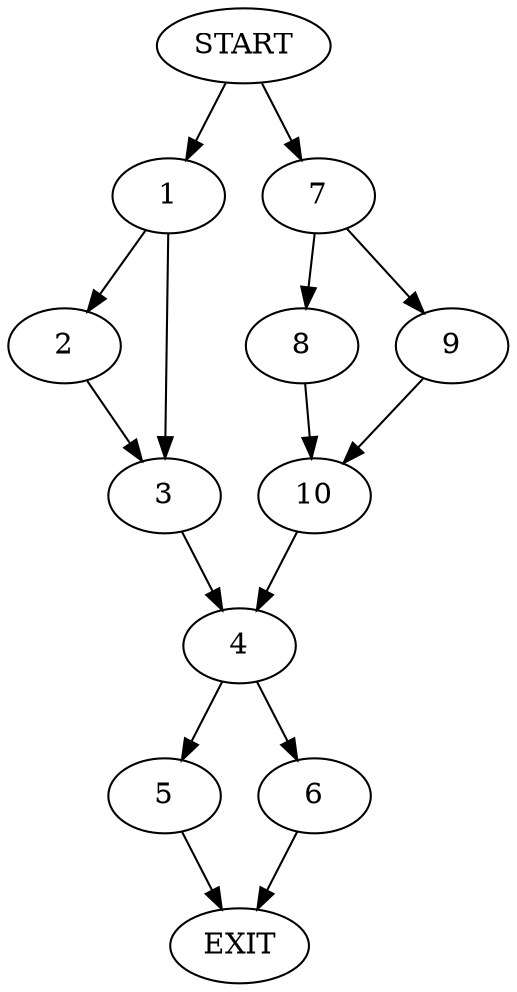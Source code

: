 digraph {
0 [label="START"]
11 [label="EXIT"]
0 -> 1
1 -> 2
1 -> 3
2 -> 3
3 -> 4
4 -> 5
4 -> 6
0 -> 7
7 -> 8
7 -> 9
9 -> 10
8 -> 10
10 -> 4
6 -> 11
5 -> 11
}
